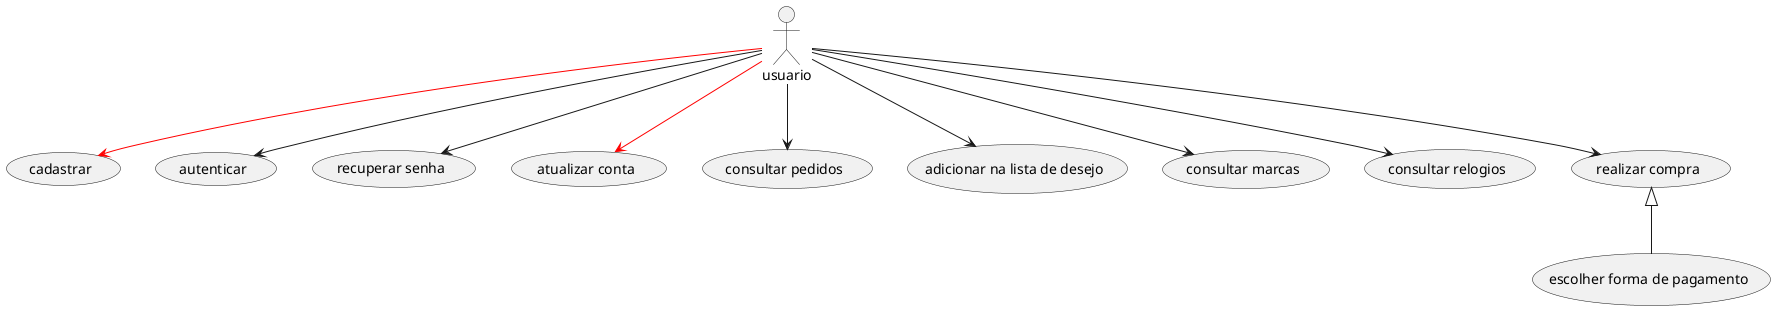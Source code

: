 @startuml usuario

actor usuario

' CRUD de Usuário
usuario --> (cadastrar) #Red
usuario --> (autenticar)
usuario --> (recuperar senha)
usuario --> (atualizar conta) #Red
usuario --> (consultar pedidos)
usuario --> (adicionar na lista de desejo)

usuario --> (consultar marcas)
usuario --> (consultar relogios)
usuario --> (realizar compra)

(realizar compra) <|-- (escolher forma de pagamento)

@enduml